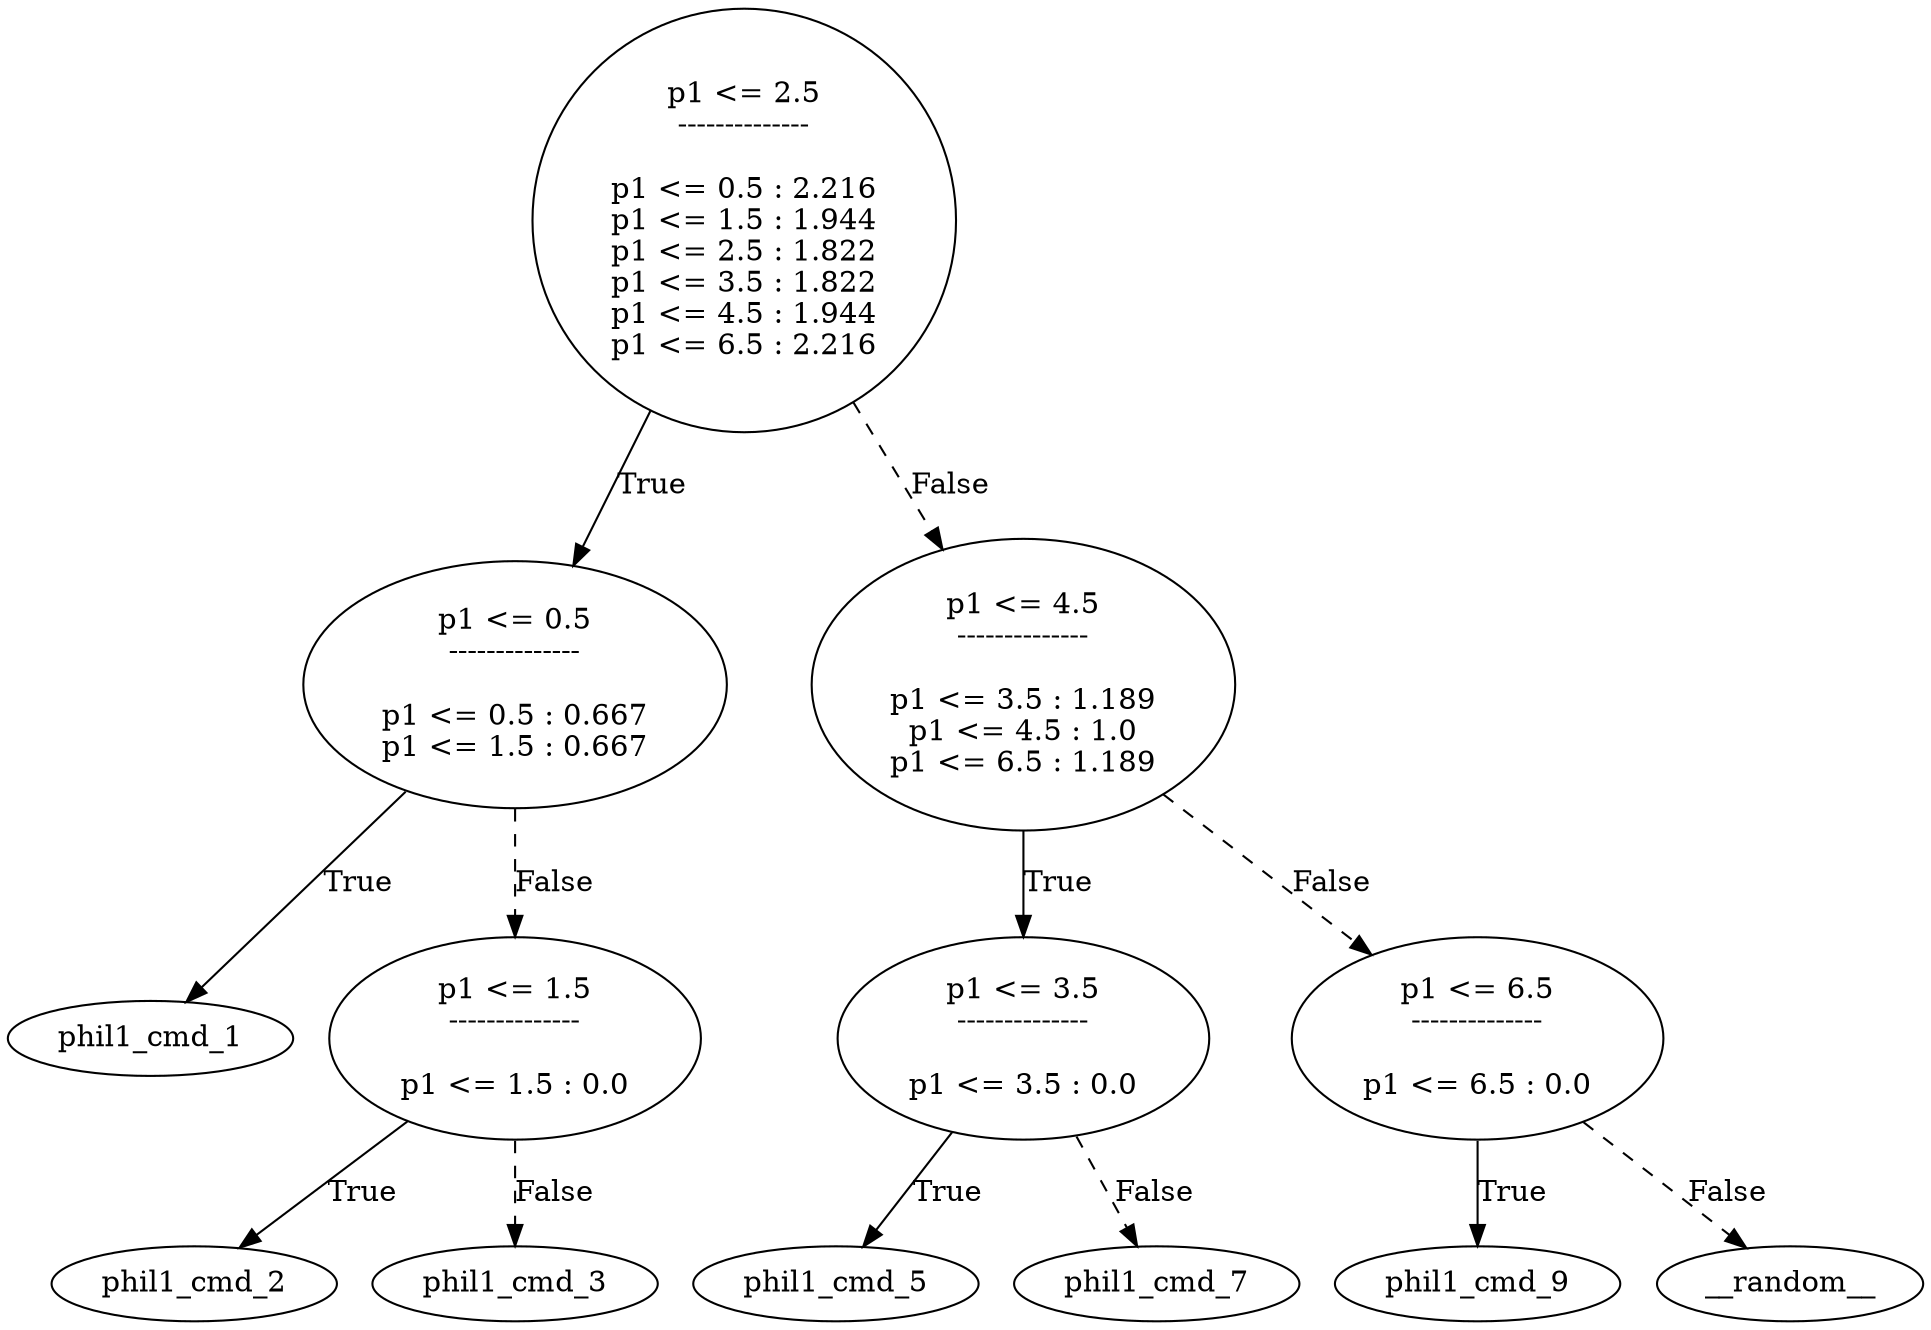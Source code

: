 digraph {
0 [label="p1 <= 2.5
--------------

p1 <= 0.5 : 2.216
p1 <= 1.5 : 1.944
p1 <= 2.5 : 1.822
p1 <= 3.5 : 1.822
p1 <= 4.5 : 1.944
p1 <= 6.5 : 2.216"];
1 [label="p1 <= 0.5
--------------

p1 <= 0.5 : 0.667
p1 <= 1.5 : 0.667"];
2 [label="phil1_cmd_1"];
1 -> 2 [label="True"];
3 [label="p1 <= 1.5
--------------

p1 <= 1.5 : 0.0"];
4 [label="phil1_cmd_2"];
3 -> 4 [label="True"];
5 [label="phil1_cmd_3"];
3 -> 5 [style="dashed", label="False"];
1 -> 3 [style="dashed", label="False"];
0 -> 1 [label="True"];
6 [label="p1 <= 4.5
--------------

p1 <= 3.5 : 1.189
p1 <= 4.5 : 1.0
p1 <= 6.5 : 1.189"];
7 [label="p1 <= 3.5
--------------

p1 <= 3.5 : 0.0"];
8 [label="phil1_cmd_5"];
7 -> 8 [label="True"];
9 [label="phil1_cmd_7"];
7 -> 9 [style="dashed", label="False"];
6 -> 7 [label="True"];
10 [label="p1 <= 6.5
--------------

p1 <= 6.5 : 0.0"];
11 [label="phil1_cmd_9"];
10 -> 11 [label="True"];
12 [label="__random__"];
10 -> 12 [style="dashed", label="False"];
6 -> 10 [style="dashed", label="False"];
0 -> 6 [style="dashed", label="False"];

}